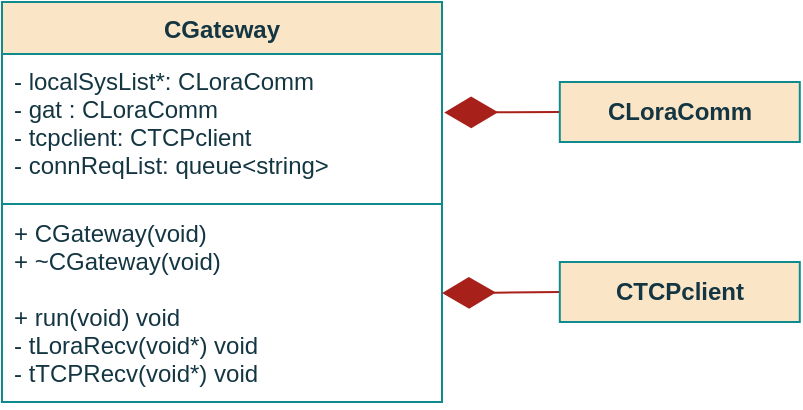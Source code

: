 <mxfile version="16.0.3" type="github" pages="5">
  <diagram name="class" id="y5j628SIv2B51ZuTXqj3">
    <mxGraphModel dx="569" dy="316" grid="1" gridSize="10" guides="1" tooltips="1" connect="1" arrows="1" fold="1" page="1" pageScale="1" pageWidth="850" pageHeight="1100" math="0" shadow="0">
      <root>
        <mxCell id="KdNlPUn6aUICCKRwBpbE-0" />
        <mxCell id="KdNlPUn6aUICCKRwBpbE-1" parent="KdNlPUn6aUICCKRwBpbE-0" />
        <mxCell id="KdNlPUn6aUICCKRwBpbE-2" value="CGateway" style="swimlane;fontStyle=1;align=center;verticalAlign=top;childLayout=stackLayout;horizontal=1;startSize=26;horizontalStack=0;resizeParent=1;resizeParentMax=0;resizeLast=0;collapsible=1;marginBottom=0;fillColor=#FAE5C7;strokeColor=#0F8B8D;fontColor=#143642;" parent="KdNlPUn6aUICCKRwBpbE-1" vertex="1">
          <mxGeometry x="280" y="40" width="220" height="200" as="geometry">
            <mxRectangle x="-80" y="480" width="80" height="26" as="alternateBounds" />
          </mxGeometry>
        </mxCell>
        <mxCell id="KdNlPUn6aUICCKRwBpbE-3" value="- localSysList*: CLoraComm&#xa;- gat : CLoraComm&#xa;- tcpclient: CTCPclient&#xa;- connReqList: queue&lt;string&gt;&#xa;&#xa;&#xa;&#xa;&#xa;&#xa;" style="text;strokeColor=none;fillColor=none;align=left;verticalAlign=top;spacingLeft=4;spacingRight=4;overflow=hidden;rotatable=0;points=[[0,0.5],[1,0.5]];portConstraint=eastwest;fontColor=#143642;fontStyle=0" parent="KdNlPUn6aUICCKRwBpbE-2" vertex="1">
          <mxGeometry y="26" width="220" height="74" as="geometry" />
        </mxCell>
        <mxCell id="KdNlPUn6aUICCKRwBpbE-4" value="" style="line;strokeWidth=1;fillColor=none;align=left;verticalAlign=middle;spacingTop=-1;spacingLeft=3;spacingRight=3;rotatable=0;labelPosition=right;points=[];portConstraint=eastwest;labelBackgroundColor=#DAD2D8;strokeColor=#0F8B8D;fontColor=#143642;" parent="KdNlPUn6aUICCKRwBpbE-2" vertex="1">
          <mxGeometry y="100" width="220" height="2" as="geometry" />
        </mxCell>
        <mxCell id="KdNlPUn6aUICCKRwBpbE-5" value="+ CGateway(void)&#xa;+ ~CGateway(void)&#xa;&#xa;+ run(void) void&#xa;- tLoraRecv(void*) void&#xa;- tTCPRecv(void*) void&#xa;" style="text;strokeColor=none;fillColor=none;align=left;verticalAlign=top;spacingLeft=4;spacingRight=4;overflow=hidden;rotatable=0;points=[[0,0.5],[1,0.5]];portConstraint=eastwest;fontColor=#143642;" parent="KdNlPUn6aUICCKRwBpbE-2" vertex="1">
          <mxGeometry y="102" width="220" height="98" as="geometry" />
        </mxCell>
        <mxCell id="KdNlPUn6aUICCKRwBpbE-6" value="" style="endArrow=diamondThin;endFill=1;endSize=24;html=1;rounded=0;sketch=0;fontColor=#143642;strokeColor=#A8201A;fillColor=#FAE5C7;exitX=0;exitY=0.5;exitDx=0;exitDy=0;entryX=1.01;entryY=0.728;entryDx=0;entryDy=0;entryPerimeter=0;" parent="KdNlPUn6aUICCKRwBpbE-1" source="KdNlPUn6aUICCKRwBpbE-7" edge="1">
          <mxGeometry width="160" relative="1" as="geometry">
            <mxPoint x="558.9" y="135" as="sourcePoint" />
            <mxPoint x="501.1" y="95.312" as="targetPoint" />
          </mxGeometry>
        </mxCell>
        <mxCell id="KdNlPUn6aUICCKRwBpbE-7" value="CLoraComm" style="rounded=0;whiteSpace=wrap;html=1;sketch=0;fontColor=#143642;strokeColor=#0F8B8D;fillColor=#FAE5C7;fontStyle=1" parent="KdNlPUn6aUICCKRwBpbE-1" vertex="1">
          <mxGeometry x="558.9" y="80" width="120" height="30" as="geometry" />
        </mxCell>
        <mxCell id="KdNlPUn6aUICCKRwBpbE-8" value="" style="endArrow=diamondThin;endFill=1;endSize=24;html=1;rounded=0;sketch=0;fontColor=#143642;strokeColor=#A8201A;fillColor=#FAE5C7;exitX=0;exitY=0.5;exitDx=0;exitDy=0;entryX=1.005;entryY=0.442;entryDx=0;entryDy=0;entryPerimeter=0;" parent="KdNlPUn6aUICCKRwBpbE-1" edge="1">
          <mxGeometry width="160" relative="1" as="geometry">
            <mxPoint x="558.9" y="185" as="sourcePoint" />
            <mxPoint x="500" y="185.56" as="targetPoint" />
          </mxGeometry>
        </mxCell>
        <mxCell id="KdNlPUn6aUICCKRwBpbE-9" value="CTCPclient" style="rounded=0;whiteSpace=wrap;html=1;sketch=0;fontColor=#143642;strokeColor=#0F8B8D;fillColor=#FAE5C7;fontStyle=1" parent="KdNlPUn6aUICCKRwBpbE-1" vertex="1">
          <mxGeometry x="558.9" y="170" width="120" height="30" as="geometry" />
        </mxCell>
      </root>
    </mxGraphModel>
  </diagram>
  <diagram id="jL0FBZpTIhR-3-RqR1rX" name="constructor">
    <mxGraphModel dx="540" dy="306" grid="1" gridSize="10" guides="1" tooltips="1" connect="1" arrows="1" fold="1" page="1" pageScale="1" pageWidth="850" pageHeight="1100" math="0" shadow="0">
      <root>
        <mxCell id="TPhWPj7ktUSEMXJKfaup-0" />
        <mxCell id="TPhWPj7ktUSEMXJKfaup-1" parent="TPhWPj7ktUSEMXJKfaup-0" />
        <mxCell id="TPhWPj7ktUSEMXJKfaup-2" style="rounded=1;sketch=0;orthogonalLoop=1;jettySize=auto;html=1;exitX=0.5;exitY=1;exitDx=0;exitDy=0;entryX=0.5;entryY=0;entryDx=0;entryDy=0;fontColor=#143642;strokeColor=#A8201A;fillColor=#FAE5C7;" parent="TPhWPj7ktUSEMXJKfaup-1" source="TPhWPj7ktUSEMXJKfaup-3" target="TPhWPj7ktUSEMXJKfaup-8" edge="1">
          <mxGeometry relative="1" as="geometry">
            <mxPoint x="415" y="130" as="targetPoint" />
          </mxGeometry>
        </mxCell>
        <mxCell id="TPhWPj7ktUSEMXJKfaup-3" value="CGateway" style="ellipse;whiteSpace=wrap;html=1;fillColor=#FAE5C7;strokeColor=#0F8B8D;fontColor=#143642;fontStyle=1" parent="TPhWPj7ktUSEMXJKfaup-1" vertex="1">
          <mxGeometry x="350.37" y="40" width="125.5" height="50" as="geometry" />
        </mxCell>
        <mxCell id="TPhWPj7ktUSEMXJKfaup-4" style="edgeStyle=orthogonalEdgeStyle;rounded=1;orthogonalLoop=1;jettySize=auto;html=1;exitX=0.5;exitY=1;exitDx=0;exitDy=0;entryX=0.5;entryY=0;entryDx=0;entryDy=0;fontSize=11;strokeColor=#A8201A;" parent="TPhWPj7ktUSEMXJKfaup-1" edge="1">
          <mxGeometry relative="1" as="geometry">
            <mxPoint x="413.37" y="160" as="sourcePoint" />
            <mxPoint x="413.12" y="180" as="targetPoint" />
          </mxGeometry>
        </mxCell>
        <mxCell id="TPhWPj7ktUSEMXJKfaup-5" value="end" style="ellipse;whiteSpace=wrap;html=1;fillColor=#FAE5C7;strokeColor=#0F8B8D;fontColor=#143642;fontStyle=1" parent="TPhWPj7ktUSEMXJKfaup-1" vertex="1">
          <mxGeometry x="389.13" y="290" width="48" height="30" as="geometry" />
        </mxCell>
        <mxCell id="TPhWPj7ktUSEMXJKfaup-6" style="edgeStyle=orthogonalEdgeStyle;rounded=1;orthogonalLoop=1;jettySize=auto;html=1;exitX=0.5;exitY=1;exitDx=0;exitDy=0;entryX=0.5;entryY=0;entryDx=0;entryDy=0;fontSize=10;strokeColor=#A8201A;" parent="TPhWPj7ktUSEMXJKfaup-1" source="TPhWPj7ktUSEMXJKfaup-7" edge="1">
          <mxGeometry relative="1" as="geometry">
            <mxPoint x="413.62" y="230" as="targetPoint" />
          </mxGeometry>
        </mxCell>
        <mxCell id="TPhWPj7ktUSEMXJKfaup-7" value="&lt;b&gt;Create&lt;/b&gt; &lt;b&gt;CLoraComm &lt;/b&gt;&lt;i&gt;gat&lt;/i&gt;" style="rounded=0;whiteSpace=wrap;html=1;sketch=0;fontColor=#143642;strokeColor=#0F8B8D;fillColor=#FAE5C7;" parent="TPhWPj7ktUSEMXJKfaup-1" vertex="1">
          <mxGeometry x="338.37" y="180" width="150.25" height="30" as="geometry" />
        </mxCell>
        <mxCell id="TPhWPj7ktUSEMXJKfaup-8" value="&lt;b&gt;Create&lt;/b&gt; &lt;b&gt;CTCPclient &lt;/b&gt;&lt;i&gt;tcpclient&lt;/i&gt;" style="rounded=0;whiteSpace=wrap;html=1;sketch=0;fontColor=#143642;strokeColor=#0F8B8D;fillColor=#FAE5C7;" parent="TPhWPj7ktUSEMXJKfaup-1" vertex="1">
          <mxGeometry x="338" y="130" width="150.25" height="30" as="geometry" />
        </mxCell>
        <mxCell id="TPhWPj7ktUSEMXJKfaup-9" style="edgeStyle=orthogonalEdgeStyle;rounded=1;orthogonalLoop=1;jettySize=auto;html=1;exitX=0.5;exitY=1;exitDx=0;exitDy=0;entryX=0.5;entryY=0;entryDx=0;entryDy=0;fontSize=10;strokeColor=#A8201A;" parent="TPhWPj7ktUSEMXJKfaup-1" source="TPhWPj7ktUSEMXJKfaup-10" edge="1">
          <mxGeometry relative="1" as="geometry">
            <mxPoint x="412.87" y="290" as="targetPoint" />
          </mxGeometry>
        </mxCell>
        <mxCell id="TPhWPj7ktUSEMXJKfaup-10" value="&lt;div&gt;&lt;b&gt;Create&lt;/b&gt; &lt;i&gt;tTCPRecv&lt;/i&gt;&lt;/div&gt;&lt;div&gt;&lt;i&gt;&lt;b&gt;Create &lt;/b&gt;tLoraRecv&lt;br&gt;&lt;/i&gt;&lt;/div&gt;" style="rounded=0;whiteSpace=wrap;html=1;sketch=0;fontColor=#143642;strokeColor=#0F8B8D;fillColor=#FAE5C7;" parent="TPhWPj7ktUSEMXJKfaup-1" vertex="1">
          <mxGeometry x="338" y="230" width="150.25" height="40" as="geometry" />
        </mxCell>
      </root>
    </mxGraphModel>
  </diagram>
  <diagram name="run" id="xDJC0neDuCQzPXrXKwFX">
    <mxGraphModel dx="643" dy="364" grid="1" gridSize="10" guides="1" tooltips="1" connect="1" arrows="1" fold="1" page="1" pageScale="1" pageWidth="850" pageHeight="1100" math="0" shadow="0">
      <root>
        <mxCell id="WzIBeNL4NXZWiGcokp2w-0" />
        <mxCell id="WzIBeNL4NXZWiGcokp2w-1" parent="WzIBeNL4NXZWiGcokp2w-0" />
        <mxCell id="DzyKVXJPMSFsfME7zaUL-0" style="edgeStyle=orthogonalEdgeStyle;rounded=1;orthogonalLoop=1;jettySize=auto;html=1;exitX=0.5;exitY=1;exitDx=0;exitDy=0;strokeColor=#A8201A;entryX=0.5;entryY=0;entryDx=0;entryDy=0;" parent="WzIBeNL4NXZWiGcokp2w-1" source="WzIBeNL4NXZWiGcokp2w-3" target="hrwqCDaVbjTJ_vt8_3CH-0" edge="1">
          <mxGeometry relative="1" as="geometry">
            <mxPoint x="413.148" y="280.0" as="targetPoint" />
          </mxGeometry>
        </mxCell>
        <mxCell id="WzIBeNL4NXZWiGcokp2w-3" value="Run" style="ellipse;whiteSpace=wrap;html=1;fillColor=#FAE5C7;strokeColor=#0F8B8D;fontColor=#143642;fontStyle=1" parent="WzIBeNL4NXZWiGcokp2w-1" vertex="1">
          <mxGeometry x="358.32" y="200" width="109.63" height="40" as="geometry" />
        </mxCell>
        <mxCell id="QbaRWMw3eudTpH7Fx9Q6-7" style="edgeStyle=orthogonalEdgeStyle;rounded=1;orthogonalLoop=1;jettySize=auto;html=1;exitX=1;exitY=0.5;exitDx=0;exitDy=0;strokeColor=#A8201A;entryX=1;entryY=0.5;entryDx=0;entryDy=0;" parent="WzIBeNL4NXZWiGcokp2w-1" source="QbaRWMw3eudTpH7Fx9Q6-3" target="hrwqCDaVbjTJ_vt8_3CH-0" edge="1">
          <mxGeometry relative="1" as="geometry">
            <mxPoint x="420" y="230" as="targetPoint" />
            <Array as="points">
              <mxPoint x="520" y="345" />
              <mxPoint x="520" y="270" />
            </Array>
          </mxGeometry>
        </mxCell>
        <mxCell id="hrwqCDaVbjTJ_vt8_3CH-2" value="No" style="edgeLabel;html=1;align=center;verticalAlign=middle;resizable=0;points=[];" parent="QbaRWMw3eudTpH7Fx9Q6-7" vertex="1" connectable="0">
          <mxGeometry x="-0.879" relative="1" as="geometry">
            <mxPoint x="3" as="offset" />
          </mxGeometry>
        </mxCell>
        <mxCell id="hrwqCDaVbjTJ_vt8_3CH-12" value="Yes" style="edgeStyle=orthogonalEdgeStyle;rounded=1;orthogonalLoop=1;jettySize=auto;html=1;exitX=0;exitY=0.5;exitDx=0;exitDy=0;entryX=0.5;entryY=0;entryDx=0;entryDy=0;strokeColor=#A8201A;" parent="WzIBeNL4NXZWiGcokp2w-1" source="QbaRWMw3eudTpH7Fx9Q6-3" target="hrwqCDaVbjTJ_vt8_3CH-9" edge="1">
          <mxGeometry x="-0.834" relative="1" as="geometry">
            <Array as="points">
              <mxPoint x="320" y="345" />
              <mxPoint x="320" y="400" />
              <mxPoint x="413" y="400" />
            </Array>
            <mxPoint as="offset" />
          </mxGeometry>
        </mxCell>
        <mxCell id="QbaRWMw3eudTpH7Fx9Q6-3" value="New msg in &lt;i&gt;connReqList?&lt;/i&gt; " style="rhombus;whiteSpace=wrap;html=1;rounded=0;sketch=0;fontColor=#143642;strokeColor=#0F8B8D;fillColor=#FAE5C7;" parent="WzIBeNL4NXZWiGcokp2w-1" vertex="1">
          <mxGeometry x="357.07" y="300" width="112.12" height="90" as="geometry" />
        </mxCell>
        <mxCell id="jivb0oRl8EtgZlxyKUwG-0" style="edgeStyle=orthogonalEdgeStyle;rounded=1;orthogonalLoop=1;jettySize=auto;html=1;exitX=0.5;exitY=1;exitDx=0;exitDy=0;entryX=0.5;entryY=0;entryDx=0;entryDy=0;strokeColor=#A8201A;" parent="WzIBeNL4NXZWiGcokp2w-1" source="QbaRWMw3eudTpH7Fx9Q6-10" target="PR6qJE34pOujofvug7mM-1" edge="1">
          <mxGeometry relative="1" as="geometry" />
        </mxCell>
        <mxCell id="QbaRWMw3eudTpH7Fx9Q6-10" value="&lt;b&gt;Create&lt;/b&gt; CLoraComm &lt;i&gt;ls &lt;/i&gt;using &lt;i&gt;newID&lt;/i&gt;" style="shape=process;whiteSpace=wrap;html=1;backgroundOutline=1;rounded=0;sketch=0;fontColor=#143642;strokeColor=#0F8B8D;fillColor=#FAE5C7;size=0;" parent="WzIBeNL4NXZWiGcokp2w-1" vertex="1">
          <mxGeometry x="338.13" y="470" width="150" height="30" as="geometry" />
        </mxCell>
        <mxCell id="hrwqCDaVbjTJ_vt8_3CH-14" style="edgeStyle=orthogonalEdgeStyle;rounded=1;orthogonalLoop=1;jettySize=auto;html=1;exitX=0.5;exitY=1;exitDx=0;exitDy=0;entryX=0;entryY=0.5;entryDx=0;entryDy=0;strokeColor=#A8201A;" parent="WzIBeNL4NXZWiGcokp2w-1" source="PR6qJE34pOujofvug7mM-1" target="hrwqCDaVbjTJ_vt8_3CH-0" edge="1">
          <mxGeometry relative="1" as="geometry">
            <Array as="points">
              <mxPoint x="413" y="560" />
              <mxPoint x="310" y="560" />
              <mxPoint x="310" y="270" />
            </Array>
            <mxPoint x="413.13" y="600" as="sourcePoint" />
          </mxGeometry>
        </mxCell>
        <mxCell id="PR6qJE34pOujofvug7mM-1" value="&lt;b&gt;Add &lt;/b&gt;&lt;i&gt;ls &lt;/i&gt;to &lt;i&gt;localSysList&lt;/i&gt; " style="shape=process;whiteSpace=wrap;html=1;backgroundOutline=1;rounded=0;sketch=0;fontColor=#143642;strokeColor=#0F8B8D;fillColor=#FAE5C7;size=0;" parent="WzIBeNL4NXZWiGcokp2w-1" vertex="1">
          <mxGeometry x="338.13" y="520" width="150" height="30" as="geometry" />
        </mxCell>
        <mxCell id="hrwqCDaVbjTJ_vt8_3CH-7" style="edgeStyle=orthogonalEdgeStyle;rounded=1;orthogonalLoop=1;jettySize=auto;html=1;exitX=0.5;exitY=1;exitDx=0;exitDy=0;entryX=0.5;entryY=0;entryDx=0;entryDy=0;strokeColor=#A8201A;" parent="WzIBeNL4NXZWiGcokp2w-1" source="hrwqCDaVbjTJ_vt8_3CH-0" edge="1">
          <mxGeometry relative="1" as="geometry">
            <mxPoint x="413.13" y="300.0" as="targetPoint" />
          </mxGeometry>
        </mxCell>
        <mxCell id="hrwqCDaVbjTJ_vt8_3CH-0" value="" style="ellipse;whiteSpace=wrap;html=1;aspect=fixed;rounded=0;sketch=0;fontColor=#143642;strokeColor=#0F8B8D;fillColor=#FAE5C7;" parent="WzIBeNL4NXZWiGcokp2w-1" vertex="1">
          <mxGeometry x="403.13" y="260" width="20" height="20" as="geometry" />
        </mxCell>
        <mxCell id="hrwqCDaVbjTJ_vt8_3CH-13" style="edgeStyle=orthogonalEdgeStyle;rounded=1;orthogonalLoop=1;jettySize=auto;html=1;exitX=0.5;exitY=1;exitDx=0;exitDy=0;entryX=0.5;entryY=0;entryDx=0;entryDy=0;strokeColor=#A8201A;" parent="WzIBeNL4NXZWiGcokp2w-1" source="hrwqCDaVbjTJ_vt8_3CH-9" target="QbaRWMw3eudTpH7Fx9Q6-10" edge="1">
          <mxGeometry relative="1" as="geometry" />
        </mxCell>
        <mxCell id="hrwqCDaVbjTJ_vt8_3CH-9" value="&lt;b&gt;Pop &lt;/b&gt;&lt;i&gt;newID&lt;/i&gt;&lt;i&gt; &lt;/i&gt;from &lt;i&gt;connReqList&lt;/i&gt;&lt;b&gt;&lt;br&gt;&lt;/b&gt;" style="shape=process;whiteSpace=wrap;html=1;backgroundOutline=1;rounded=0;sketch=0;fontColor=#143642;strokeColor=#0F8B8D;fillColor=#FAE5C7;size=0;" parent="WzIBeNL4NXZWiGcokp2w-1" vertex="1">
          <mxGeometry x="338.13" y="420" width="150" height="30" as="geometry" />
        </mxCell>
      </root>
    </mxGraphModel>
  </diagram>
  <diagram id="FENJ2H2G5J6c3p_rDh9S" name="ttcprecv">
    <mxGraphModel dx="931" dy="527" grid="1" gridSize="10" guides="1" tooltips="1" connect="1" arrows="1" fold="1" page="1" pageScale="1" pageWidth="850" pageHeight="1100" math="0" shadow="0">
      <root>
        <mxCell id="atJ6BWPMXhpa3b4_HaD2-0" />
        <mxCell id="atJ6BWPMXhpa3b4_HaD2-1" parent="atJ6BWPMXhpa3b4_HaD2-0" />
        <mxCell id="atJ6BWPMXhpa3b4_HaD2-2" style="edgeStyle=orthogonalEdgeStyle;curved=0;rounded=1;sketch=0;orthogonalLoop=1;jettySize=auto;html=1;exitX=0.5;exitY=1;exitDx=0;exitDy=0;entryX=0.5;entryY=0;entryDx=0;entryDy=0;fontColor=#143642;strokeColor=#A8201A;fillColor=#FAE5C7;" parent="atJ6BWPMXhpa3b4_HaD2-1" source="atJ6BWPMXhpa3b4_HaD2-3" target="atJ6BWPMXhpa3b4_HaD2-5" edge="1">
          <mxGeometry relative="1" as="geometry" />
        </mxCell>
        <mxCell id="atJ6BWPMXhpa3b4_HaD2-3" value="tTCPRecv" style="ellipse;whiteSpace=wrap;html=1;fillColor=#FAE5C7;strokeColor=#0F8B8D;fontColor=#143642;fontStyle=1" parent="atJ6BWPMXhpa3b4_HaD2-1" vertex="1">
          <mxGeometry x="352" y="40" width="125.5" height="50" as="geometry" />
        </mxCell>
        <mxCell id="atJ6BWPMXhpa3b4_HaD2-4" style="edgeStyle=orthogonalEdgeStyle;curved=0;rounded=1;sketch=0;orthogonalLoop=1;jettySize=auto;html=1;exitX=0.5;exitY=1;exitDx=0;exitDy=0;entryX=0.5;entryY=0;entryDx=0;entryDy=0;fontColor=#143642;strokeColor=#A8201A;fillColor=#FAE5C7;" parent="atJ6BWPMXhpa3b4_HaD2-1" source="atJ6BWPMXhpa3b4_HaD2-5" edge="1">
          <mxGeometry relative="1" as="geometry">
            <mxPoint x="415" y="170" as="targetPoint" />
          </mxGeometry>
        </mxCell>
        <mxCell id="atJ6BWPMXhpa3b4_HaD2-5" value="" style="ellipse;whiteSpace=wrap;html=1;aspect=fixed;rounded=0;sketch=0;fontColor=#143642;strokeColor=#0F8B8D;fillColor=#FAE5C7;" parent="atJ6BWPMXhpa3b4_HaD2-1" vertex="1">
          <mxGeometry x="405" y="130" width="20" height="20" as="geometry" />
        </mxCell>
        <mxCell id="atJ6BWPMXhpa3b4_HaD2-6" style="edgeStyle=orthogonalEdgeStyle;rounded=1;sketch=0;orthogonalLoop=1;jettySize=auto;html=1;entryX=0;entryY=0.5;entryDx=0;entryDy=0;fontColor=#143642;strokeColor=#A8201A;fillColor=#FAE5C7;exitX=0.5;exitY=1;exitDx=0;exitDy=0;" parent="atJ6BWPMXhpa3b4_HaD2-1" source="atJ6BWPMXhpa3b4_HaD2-14" target="atJ6BWPMXhpa3b4_HaD2-5" edge="1">
          <mxGeometry relative="1" as="geometry">
            <Array as="points">
              <mxPoint x="415" y="490" />
              <mxPoint x="290" y="490" />
              <mxPoint x="290" y="140" />
            </Array>
            <mxPoint x="414.75" y="730" as="sourcePoint" />
          </mxGeometry>
        </mxCell>
        <mxCell id="atJ6BWPMXhpa3b4_HaD2-7" style="edgeStyle=orthogonalEdgeStyle;curved=0;rounded=1;sketch=0;orthogonalLoop=1;jettySize=auto;html=1;exitX=1;exitY=0.5;exitDx=0;exitDy=0;entryX=1;entryY=0.5;entryDx=0;entryDy=0;fontColor=#143642;strokeColor=#A8201A;fillColor=#FAE5C7;" parent="atJ6BWPMXhpa3b4_HaD2-1" source="atJ6BWPMXhpa3b4_HaD2-11" target="atJ6BWPMXhpa3b4_HaD2-5" edge="1">
          <mxGeometry relative="1" as="geometry">
            <mxPoint x="457.25" y="630" as="sourcePoint" />
            <Array as="points">
              <mxPoint x="530" y="285" />
              <mxPoint x="530" y="140" />
            </Array>
          </mxGeometry>
        </mxCell>
        <mxCell id="atJ6BWPMXhpa3b4_HaD2-8" value="No" style="edgeLabel;html=1;align=center;verticalAlign=middle;resizable=0;points=[];fontColor=#143642;" parent="atJ6BWPMXhpa3b4_HaD2-7" vertex="1" connectable="0">
          <mxGeometry x="-0.958" y="2" relative="1" as="geometry">
            <mxPoint x="7" y="2" as="offset" />
          </mxGeometry>
        </mxCell>
        <mxCell id="atJ6BWPMXhpa3b4_HaD2-9" style="edgeStyle=orthogonalEdgeStyle;sketch=0;orthogonalLoop=1;jettySize=auto;html=1;exitX=0;exitY=0.5;exitDx=0;exitDy=0;entryX=0.5;entryY=0;entryDx=0;entryDy=0;fontColor=#143642;strokeColor=#A8201A;fillColor=#FAE5C7;rounded=1;" parent="atJ6BWPMXhpa3b4_HaD2-1" source="atJ6BWPMXhpa3b4_HaD2-11" target="VE-TgY8NwapTQKg--THn-0" edge="1">
          <mxGeometry relative="1" as="geometry">
            <Array as="points">
              <mxPoint x="324" y="285" />
              <mxPoint x="324" y="340" />
              <mxPoint x="415" y="340" />
            </Array>
            <mxPoint x="418.98" y="380" as="targetPoint" />
          </mxGeometry>
        </mxCell>
        <mxCell id="atJ6BWPMXhpa3b4_HaD2-10" value="Yes" style="edgeLabel;html=1;align=center;verticalAlign=middle;resizable=0;points=[];fontColor=#143642;" parent="atJ6BWPMXhpa3b4_HaD2-9" vertex="1" connectable="0">
          <mxGeometry x="-0.909" y="-1" relative="1" as="geometry">
            <mxPoint x="-6" y="1" as="offset" />
          </mxGeometry>
        </mxCell>
        <mxCell id="atJ6BWPMXhpa3b4_HaD2-11" value="&lt;div&gt;&lt;i&gt;message&lt;/i&gt; was&lt;/div&gt;&lt;div&gt;received?&lt;br&gt;&lt;/div&gt;" style="rhombus;whiteSpace=wrap;html=1;rounded=0;sketch=0;fontColor=#143642;strokeColor=#0F8B8D;fillColor=#FAE5C7;" parent="atJ6BWPMXhpa3b4_HaD2-1" vertex="1">
          <mxGeometry x="366" y="240" width="98" height="90" as="geometry" />
        </mxCell>
        <mxCell id="atJ6BWPMXhpa3b4_HaD2-12" value="Returns &lt;i&gt;message&lt;/i&gt;" style="edgeStyle=orthogonalEdgeStyle;rounded=1;orthogonalLoop=1;jettySize=auto;html=1;exitX=0.5;exitY=1;exitDx=0;exitDy=0;entryX=0.5;entryY=0;entryDx=0;entryDy=0;strokeColor=#A8201A;" parent="atJ6BWPMXhpa3b4_HaD2-1" source="atJ6BWPMXhpa3b4_HaD2-13" target="atJ6BWPMXhpa3b4_HaD2-11" edge="1">
          <mxGeometry relative="1" as="geometry">
            <mxPoint as="offset" />
          </mxGeometry>
        </mxCell>
        <mxCell id="atJ6BWPMXhpa3b4_HaD2-13" value="&lt;i&gt;tcpclient&lt;/i&gt;&lt;b&gt;.recv&lt;/b&gt;()" style="shape=process;whiteSpace=wrap;html=1;backgroundOutline=1;rounded=0;sketch=0;fontColor=#143642;strokeColor=#0F8B8D;fillColor=#FAE5C7;" parent="atJ6BWPMXhpa3b4_HaD2-1" vertex="1">
          <mxGeometry x="340" y="170" width="150" height="30" as="geometry" />
        </mxCell>
        <mxCell id="atJ6BWPMXhpa3b4_HaD2-14" value="&lt;div&gt;&lt;i&gt;localSys&lt;/i&gt;&lt;b&gt;.push(&lt;/b&gt;&lt;i&gt;cmd&lt;/i&gt;&lt;i&gt;)&lt;/i&gt;&lt;/div&gt;" style="shape=process;whiteSpace=wrap;html=1;backgroundOutline=1;rounded=0;sketch=0;fontColor=#143642;strokeColor=#0F8B8D;fillColor=#FAE5C7;" parent="atJ6BWPMXhpa3b4_HaD2-1" vertex="1">
          <mxGeometry x="339.75" y="440" width="150" height="30" as="geometry" />
        </mxCell>
        <mxCell id="VE-TgY8NwapTQKg--THn-1" value="Returns &lt;i&gt;localSys, cmd&lt;/i&gt;" style="edgeStyle=orthogonalEdgeStyle;rounded=1;orthogonalLoop=1;jettySize=auto;html=1;exitX=0.5;exitY=1;exitDx=0;exitDy=0;entryX=0.5;entryY=0;entryDx=0;entryDy=0;strokeColor=#A8201A;" parent="atJ6BWPMXhpa3b4_HaD2-1" source="VE-TgY8NwapTQKg--THn-0" target="atJ6BWPMXhpa3b4_HaD2-14" edge="1">
          <mxGeometry relative="1" as="geometry" />
        </mxCell>
        <mxCell id="VE-TgY8NwapTQKg--THn-0" value="&lt;div&gt;&lt;b&gt;parser(&lt;/b&gt;&lt;i&gt;message)&lt;/i&gt;&lt;/div&gt;" style="shape=process;whiteSpace=wrap;html=1;backgroundOutline=1;rounded=0;sketch=0;fontColor=#143642;strokeColor=#0F8B8D;fillColor=#FAE5C7;" parent="atJ6BWPMXhpa3b4_HaD2-1" vertex="1">
          <mxGeometry x="340" y="360" width="150" height="30" as="geometry" />
        </mxCell>
      </root>
    </mxGraphModel>
  </diagram>
  <diagram id="DJZtquHrUaa9BsF79rTj" name="tlorarecv">
    <mxGraphModel dx="1781" dy="527" grid="1" gridSize="10" guides="1" tooltips="1" connect="1" arrows="1" fold="1" page="1" pageScale="1" pageWidth="850" pageHeight="1100" math="0" shadow="0">
      <root>
        <mxCell id="I8GF2f7bAFX1AK28B-e9-0" />
        <mxCell id="I8GF2f7bAFX1AK28B-e9-1" parent="I8GF2f7bAFX1AK28B-e9-0" />
        <mxCell id="I8GF2f7bAFX1AK28B-e9-2" style="edgeStyle=orthogonalEdgeStyle;curved=0;rounded=1;sketch=0;orthogonalLoop=1;jettySize=auto;html=1;exitX=0.5;exitY=1;exitDx=0;exitDy=0;entryX=0.5;entryY=0;entryDx=0;entryDy=0;fontColor=#143642;strokeColor=#A8201A;fillColor=#FAE5C7;" parent="I8GF2f7bAFX1AK28B-e9-1" source="I8GF2f7bAFX1AK28B-e9-3" target="I8GF2f7bAFX1AK28B-e9-5" edge="1">
          <mxGeometry relative="1" as="geometry" />
        </mxCell>
        <mxCell id="I8GF2f7bAFX1AK28B-e9-3" value="tLoraRecv" style="ellipse;whiteSpace=wrap;html=1;fillColor=#FAE5C7;strokeColor=#0F8B8D;fontColor=#143642;fontStyle=1" parent="I8GF2f7bAFX1AK28B-e9-1" vertex="1">
          <mxGeometry x="-488" y="70" width="125.5" height="50" as="geometry" />
        </mxCell>
        <mxCell id="I8GF2f7bAFX1AK28B-e9-4" style="edgeStyle=orthogonalEdgeStyle;curved=0;rounded=1;sketch=0;orthogonalLoop=1;jettySize=auto;html=1;exitX=0.5;exitY=1;exitDx=0;exitDy=0;entryX=0.5;entryY=0;entryDx=0;entryDy=0;fontColor=#143642;strokeColor=#A8201A;fillColor=#FAE5C7;" parent="I8GF2f7bAFX1AK28B-e9-1" source="I8GF2f7bAFX1AK28B-e9-5" edge="1">
          <mxGeometry relative="1" as="geometry">
            <mxPoint x="-425" y="200" as="targetPoint" />
          </mxGeometry>
        </mxCell>
        <mxCell id="I8GF2f7bAFX1AK28B-e9-5" value="" style="ellipse;whiteSpace=wrap;html=1;aspect=fixed;rounded=0;sketch=0;fontColor=#143642;strokeColor=#0F8B8D;fillColor=#FAE5C7;" parent="I8GF2f7bAFX1AK28B-e9-1" vertex="1">
          <mxGeometry x="-435" y="160" width="20" height="20" as="geometry" />
        </mxCell>
        <mxCell id="I8GF2f7bAFX1AK28B-e9-6" style="edgeStyle=orthogonalEdgeStyle;rounded=1;sketch=0;orthogonalLoop=1;jettySize=auto;html=1;entryX=0;entryY=0.5;entryDx=0;entryDy=0;fontColor=#143642;strokeColor=#A8201A;fillColor=#FAE5C7;exitX=0.5;exitY=1;exitDx=0;exitDy=0;" parent="I8GF2f7bAFX1AK28B-e9-1" source="I8GF2f7bAFX1AK28B-e9-14" target="I8GF2f7bAFX1AK28B-e9-5" edge="1">
          <mxGeometry relative="1" as="geometry">
            <Array as="points">
              <mxPoint x="-425" y="640" />
              <mxPoint x="-550" y="640" />
              <mxPoint x="-550" y="170" />
            </Array>
            <mxPoint x="-425.25" y="760" as="sourcePoint" />
          </mxGeometry>
        </mxCell>
        <mxCell id="I8GF2f7bAFX1AK28B-e9-7" style="edgeStyle=orthogonalEdgeStyle;curved=0;rounded=1;sketch=0;orthogonalLoop=1;jettySize=auto;html=1;exitX=1;exitY=0.5;exitDx=0;exitDy=0;entryX=1;entryY=0.5;entryDx=0;entryDy=0;fontColor=#143642;strokeColor=#A8201A;fillColor=#FAE5C7;" parent="I8GF2f7bAFX1AK28B-e9-1" source="I8GF2f7bAFX1AK28B-e9-11" target="I8GF2f7bAFX1AK28B-e9-5" edge="1">
          <mxGeometry relative="1" as="geometry">
            <mxPoint x="-382.75" y="660" as="sourcePoint" />
            <Array as="points">
              <mxPoint x="-310" y="315" />
              <mxPoint x="-310" y="170" />
            </Array>
          </mxGeometry>
        </mxCell>
        <mxCell id="I8GF2f7bAFX1AK28B-e9-8" value="No" style="edgeLabel;html=1;align=center;verticalAlign=middle;resizable=0;points=[];fontColor=#143642;" parent="I8GF2f7bAFX1AK28B-e9-7" vertex="1" connectable="0">
          <mxGeometry x="-0.958" y="2" relative="1" as="geometry">
            <mxPoint x="9" y="2" as="offset" />
          </mxGeometry>
        </mxCell>
        <mxCell id="I8GF2f7bAFX1AK28B-e9-9" style="edgeStyle=orthogonalEdgeStyle;sketch=0;orthogonalLoop=1;jettySize=auto;html=1;exitX=0;exitY=0.5;exitDx=0;exitDy=0;entryX=0.5;entryY=0;entryDx=0;entryDy=0;fontColor=#143642;strokeColor=#A8201A;fillColor=#FAE5C7;rounded=1;" parent="I8GF2f7bAFX1AK28B-e9-1" source="I8GF2f7bAFX1AK28B-e9-11" target="2AeDoOJ4jyaEiFMNVPhh-1" edge="1">
          <mxGeometry relative="1" as="geometry">
            <Array as="points">
              <mxPoint x="-516" y="315" />
              <mxPoint x="-516" y="380" />
              <mxPoint x="-425" y="380" />
            </Array>
            <mxPoint x="-421.02" y="410" as="targetPoint" />
          </mxGeometry>
        </mxCell>
        <mxCell id="I8GF2f7bAFX1AK28B-e9-10" value="Yes" style="edgeLabel;html=1;align=center;verticalAlign=middle;resizable=0;points=[];fontColor=#143642;" parent="I8GF2f7bAFX1AK28B-e9-9" vertex="1" connectable="0">
          <mxGeometry x="-0.909" y="-1" relative="1" as="geometry">
            <mxPoint x="-6" y="1" as="offset" />
          </mxGeometry>
        </mxCell>
        <mxCell id="I8GF2f7bAFX1AK28B-e9-11" value="&lt;div&gt;&lt;i&gt;message&lt;/i&gt; was&lt;/div&gt;&lt;div&gt;received?&lt;br&gt;&lt;/div&gt;" style="rhombus;whiteSpace=wrap;html=1;rounded=0;sketch=0;fontColor=#143642;strokeColor=#0F8B8D;fillColor=#FAE5C7;" parent="I8GF2f7bAFX1AK28B-e9-1" vertex="1">
          <mxGeometry x="-474" y="270" width="98" height="90" as="geometry" />
        </mxCell>
        <mxCell id="I8GF2f7bAFX1AK28B-e9-12" value="Returns &lt;i&gt;message&lt;/i&gt;" style="edgeStyle=orthogonalEdgeStyle;rounded=1;orthogonalLoop=1;jettySize=auto;html=1;exitX=0.5;exitY=1;exitDx=0;exitDy=0;entryX=0.5;entryY=0;entryDx=0;entryDy=0;strokeColor=#A8201A;" parent="I8GF2f7bAFX1AK28B-e9-1" source="I8GF2f7bAFX1AK28B-e9-13" target="I8GF2f7bAFX1AK28B-e9-11" edge="1">
          <mxGeometry relative="1" as="geometry" />
        </mxCell>
        <mxCell id="I8GF2f7bAFX1AK28B-e9-13" value="&lt;i&gt;gat&lt;/i&gt;&lt;b&gt;.recv&lt;/b&gt;()" style="shape=process;whiteSpace=wrap;html=1;backgroundOutline=1;rounded=0;sketch=0;fontColor=#143642;strokeColor=#0F8B8D;fillColor=#FAE5C7;" parent="I8GF2f7bAFX1AK28B-e9-1" vertex="1">
          <mxGeometry x="-500" y="200" width="150" height="30" as="geometry" />
        </mxCell>
        <mxCell id="I8GF2f7bAFX1AK28B-e9-14" value="&lt;div&gt;&lt;i&gt;tcpclient&lt;/i&gt;&lt;b&gt;.push&lt;/b&gt;&lt;/div&gt;&lt;div&gt;&lt;b&gt;(&lt;/b&gt;&lt;i&gt;message&lt;b&gt;)&lt;/b&gt;&lt;/i&gt;&lt;/div&gt;" style="shape=process;whiteSpace=wrap;html=1;backgroundOutline=1;rounded=0;sketch=0;fontColor=#143642;strokeColor=#0F8B8D;fillColor=#FAE5C7;" parent="I8GF2f7bAFX1AK28B-e9-1" vertex="1">
          <mxGeometry x="-500.25" y="580" width="150" height="40" as="geometry" />
        </mxCell>
        <mxCell id="2AeDoOJ4jyaEiFMNVPhh-3" value="No" style="edgeStyle=orthogonalEdgeStyle;rounded=1;orthogonalLoop=1;jettySize=auto;html=1;exitX=0;exitY=0.5;exitDx=0;exitDy=0;entryX=0;entryY=0.5;entryDx=0;entryDy=0;strokeColor=#A8201A;" parent="I8GF2f7bAFX1AK28B-e9-1" source="2AeDoOJ4jyaEiFMNVPhh-1" target="5tdAHTMVzzda1hVwN31y-3" edge="1">
          <mxGeometry x="-0.866" relative="1" as="geometry">
            <Array as="points">
              <mxPoint x="-520" y="445" />
              <mxPoint x="-520" y="540" />
            </Array>
            <mxPoint as="offset" />
          </mxGeometry>
        </mxCell>
        <mxCell id="7plRzU-45sA5nvx8XrfX-1" style="edgeStyle=orthogonalEdgeStyle;rounded=1;orthogonalLoop=1;jettySize=auto;html=1;exitX=1;exitY=0.5;exitDx=0;exitDy=0;entryX=0.5;entryY=0;entryDx=0;entryDy=0;strokeColor=#A8201A;" parent="I8GF2f7bAFX1AK28B-e9-1" source="2AeDoOJ4jyaEiFMNVPhh-1" target="7plRzU-45sA5nvx8XrfX-0" edge="1">
          <mxGeometry relative="1" as="geometry" />
        </mxCell>
        <mxCell id="5tdAHTMVzzda1hVwN31y-0" value="Yes" style="edgeLabel;html=1;align=center;verticalAlign=middle;resizable=0;points=[];" parent="7plRzU-45sA5nvx8XrfX-1" vertex="1" connectable="0">
          <mxGeometry x="-0.671" relative="1" as="geometry">
            <mxPoint as="offset" />
          </mxGeometry>
        </mxCell>
        <mxCell id="2AeDoOJ4jyaEiFMNVPhh-1" value="&lt;div&gt;New &lt;br&gt;&lt;/div&gt;&lt;div&gt;connection request?&lt;/div&gt;" style="rhombus;whiteSpace=wrap;html=1;rounded=0;sketch=0;fontColor=#143642;strokeColor=#0F8B8D;fillColor=#FAE5C7;" parent="I8GF2f7bAFX1AK28B-e9-1" vertex="1">
          <mxGeometry x="-474.25" y="400" width="98" height="90" as="geometry" />
        </mxCell>
        <mxCell id="5tdAHTMVzzda1hVwN31y-1" style="edgeStyle=orthogonalEdgeStyle;rounded=1;orthogonalLoop=1;jettySize=auto;html=1;exitX=0.5;exitY=1;exitDx=0;exitDy=0;strokeColor=#A8201A;entryX=1;entryY=0.5;entryDx=0;entryDy=0;" parent="I8GF2f7bAFX1AK28B-e9-1" source="7plRzU-45sA5nvx8XrfX-0" target="5tdAHTMVzzda1hVwN31y-3" edge="1">
          <mxGeometry relative="1" as="geometry">
            <mxPoint x="-410" y="530" as="targetPoint" />
          </mxGeometry>
        </mxCell>
        <mxCell id="7plRzU-45sA5nvx8XrfX-0" value="&lt;b&gt;Push &lt;/b&gt;&lt;i&gt;message&lt;/i&gt;&lt;i&gt; &lt;/i&gt;to &lt;i&gt;connReqList&lt;/i&gt;&lt;b&gt;&lt;br&gt;&lt;/b&gt;" style="shape=process;whiteSpace=wrap;html=1;backgroundOutline=1;rounded=0;sketch=0;fontColor=#143642;strokeColor=#0F8B8D;fillColor=#FAE5C7;size=0;" parent="I8GF2f7bAFX1AK28B-e9-1" vertex="1">
          <mxGeometry x="-390" y="490" width="130" height="30" as="geometry" />
        </mxCell>
        <mxCell id="5tdAHTMVzzda1hVwN31y-4" style="edgeStyle=orthogonalEdgeStyle;rounded=1;orthogonalLoop=1;jettySize=auto;html=1;exitX=0.5;exitY=1;exitDx=0;exitDy=0;entryX=0.5;entryY=0;entryDx=0;entryDy=0;strokeColor=#A8201A;" parent="I8GF2f7bAFX1AK28B-e9-1" source="5tdAHTMVzzda1hVwN31y-3" target="I8GF2f7bAFX1AK28B-e9-14" edge="1">
          <mxGeometry relative="1" as="geometry" />
        </mxCell>
        <mxCell id="5tdAHTMVzzda1hVwN31y-3" value="" style="ellipse;whiteSpace=wrap;html=1;aspect=fixed;rounded=0;sketch=0;fontColor=#143642;strokeColor=#0F8B8D;fillColor=#FAE5C7;" parent="I8GF2f7bAFX1AK28B-e9-1" vertex="1">
          <mxGeometry x="-435" y="530" width="20" height="20" as="geometry" />
        </mxCell>
      </root>
    </mxGraphModel>
  </diagram>
</mxfile>
